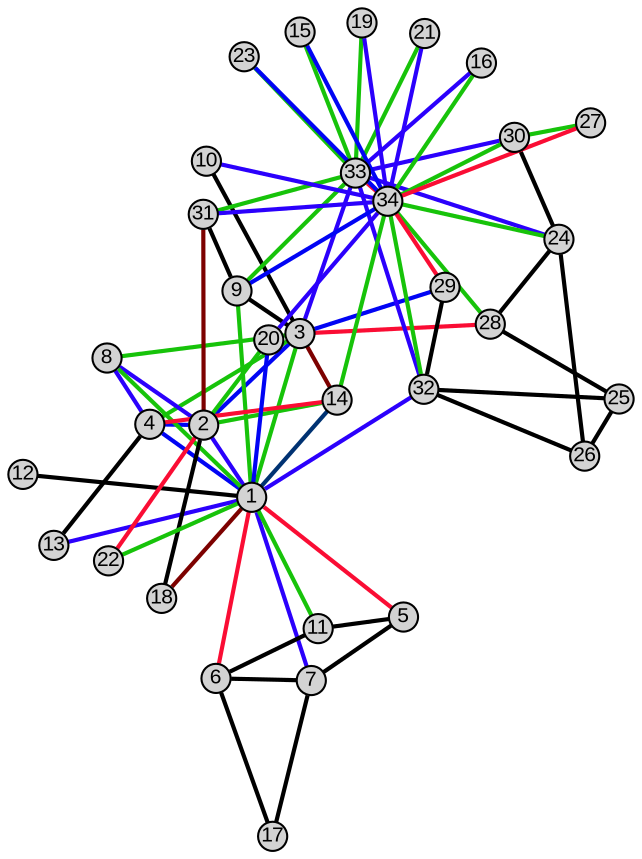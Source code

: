 graph G {
	graph [bb="0,-0,300.2,-404.45",
		layout=neato,
		outputorder=edgesfirst,
		splines=line
	];
	node [fixedsize=true,
		fontname=Arial,
		fontsize=10,
		label="\N",
		shape=circle,
		style=filled
	];
	edge [arrowhead=none,
		penwidth=2
	];
	2	[height=0.19444,
		pos="93.855,-199.48",
		width=0.19444];
	1	[height=0.19444,
		pos="116.87,-234.68",
		width=0.19444];
	2 -- 1	[color="#2b00fc"];
	3	[height=0.19444,
		pos="140,-156.36",
		width=0.19444];
	3 -- 2	[color="#0104f4"];
	3 -- 1	[color="#17c30a"];
	4	[height=0.19444,
		pos="68.245,-200.62",
		width=0.19444];
	4 -- 2	[color="#0104f4"];
	4 -- 1	[color="#0104f4"];
	4 -- 3	[color="#17c30a"];
	5	[height=0.19444,
		pos="189.69,-292.22",
		width=0.19444];
	5 -- 1	[color="#fa0d34"];
	6	[height=0.19444,
		pos="99.631,-321.61",
		width=0.19444];
	6 -- 1	[color="#fa0d34"];
	7	[height=0.19444,
		pos="145.3,-322.67",
		width=0.19444];
	7 -- 1	[color="#2b00fc"];
	7 -- 5	[color="#000000"];
	7 -- 6	[color="#000000"];
	8	[height=0.19444,
		pos="47.436,-168.11",
		width=0.19444];
	8 -- 2	[color="#2b00fc"];
	8 -- 1	[color="#17c30a"];
	8 -- 3	[color="#17c30a"];
	8 -- 4	[color="#2b00fc"];
	9	[height=0.19444,
		pos="109.36,-135.74",
		width=0.19444];
	9 -- 1	[color="#17c30a"];
	9 -- 3	[color="#000000"];
	10	[height=0.19444,
		pos="94.075,-73.512",
		width=0.19444];
	10 -- 3	[color="#000000"];
	11	[height=0.19444,
		pos="148.83,-297.79",
		width=0.19444];
	11 -- 1	[color="#17c30a"];
	11 -- 5	[color="#000000"];
	11 -- 6	[color="#000000"];
	12	[height=0.19444,
		pos="7,-223.54",
		width=0.19444];
	12 -- 1	[color="#000000"];
	13	[height=0.19444,
		pos="21.81,-258.16",
		width=0.19444];
	13 -- 1	[color="#2b00fc"];
	13 -- 4	[color="#000000"];
	14	[height=0.19444,
		pos="157.95,-188.14",
		width=0.19444];
	14 -- 2	[color="#17c30a"];
	14 -- 1	[color="#003272"];
	14 -- 3	[color="#7d0100"];
	14 -- 4	[color="#fa0d34"];
	17	[height=0.19444,
		pos="126.67,-397.45",
		width=0.19444];
	17 -- 6	[color="#000000"];
	17 -- 7	[color="#000000"];
	18	[height=0.19444,
		pos="73.716,-283.06",
		width=0.19444];
	18 -- 2	[color="#000000"];
	18 -- 1	[color="#7d0100"];
	20	[height=0.19444,
		pos="124.78,-158.45",
		width=0.19444];
	20 -- 2	[color="#17c30a"];
	20 -- 1	[color="#0104f4"];
	22	[height=0.19444,
		pos="48.133,-264.84",
		width=0.19444];
	22 -- 2	[color="#fa0d34"];
	22 -- 1	[color="#17c30a"];
	26	[height=0.19444,
		pos="276.69,-214.94",
		width=0.19444];
	24	[height=0.19444,
		pos="264.31,-110.85",
		width=0.19444];
	26 -- 24	[color="#000000"];
	25	[height=0.19444,
		pos="293.2,-187.54",
		width=0.19444];
	26 -- 25	[color="#000000"];
	28	[height=0.19444,
		pos="231.39,-151.63",
		width=0.19444];
	28 -- 3	[color="#fa0d34"];
	28 -- 24	[color="#000000"];
	28 -- 25	[color="#000000"];
	29	[height=0.19444,
		pos="209.63,-133.97",
		width=0.19444];
	29 -- 3	[color="#0104f4"];
	30	[height=0.19444,
		pos="243,-61.78",
		width=0.19444];
	30 -- 24	[color="#000000"];
	27	[height=0.19444,
		pos="279.61,-55.192",
		width=0.19444];
	30 -- 27	[color="#17c30a"];
	31	[height=0.19444,
		pos="94.823,-98.632",
		width=0.19444];
	31 -- 2	[color="#7d0100"];
	31 -- 9	[color="#000000"];
	32	[height=0.19444,
		pos="199.5,-182.86",
		width=0.19444];
	32 -- 1	[color="#2b00fc"];
	32 -- 26	[color="#000000"];
	32 -- 25	[color="#000000"];
	32 -- 29	[color="#000000"];
	33	[height=0.19444,
		pos="166.81,-79.06",
		width=0.19444];
	33 -- 3	[color="#2b00fc"];
	33 -- 9	[color="#17c30a"];
	33 -- 24	[color="#2b00fc"];
	33 -- 30	[color="#2b00fc"];
	33 -- 31	[color="#17c30a"];
	33 -- 32	[color="#2b00fc"];
	15	[height=0.19444,
		pos="140.05,-11.397",
		width=0.19444];
	33 -- 15	[color="#17c30a"];
	16	[height=0.19444,
		pos="227.14,-26.192",
		width=0.19444];
	33 -- 16	[color="#2b00fc"];
	19	[height=0.19444,
		pos="169.75,-7",
		width=0.19444];
	33 -- 19	[color="#17c30a"];
	21	[height=0.19444,
		pos="199.85,-12.054",
		width=0.19444];
	33 -- 21	[color="#17c30a"];
	23	[height=0.19444,
		pos="113.3,-23.285",
		width=0.19444];
	33 -- 23	[color="#17c30a"];
	34	[height=0.19444,
		pos="182.2,-92.599",
		width=0.19444];
	34 -- 9	[color="#0104f4"];
	34 -- 10	[color="#2b00fc"];
	34 -- 14	[color="#17c30a"];
	34 -- 20	[color="#2b00fc"];
	34 -- 24	[color="#17c30a"];
	34 -- 28	[color="#17c30a"];
	34 -- 29	[color="#fa0d34"];
	34 -- 30	[color="#17c30a"];
	34 -- 27	[color="#fa0d34"];
	34 -- 31	[color="#2b00fc"];
	34 -- 32	[color="#17c30a"];
	34 -- 33	[color="#fa0d34"];
	34 -- 15	[color="#0104f4"];
	34 -- 16	[color="#17c30a"];
	34 -- 19	[color="#2b00fc"];
	34 -- 21	[color="#2b00fc"];
	34 -- 23	[color="#0104f4"];
}
